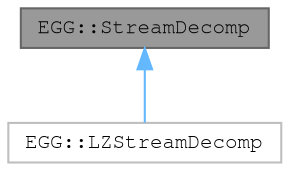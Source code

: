 digraph "EGG::StreamDecomp"
{
 // LATEX_PDF_SIZE
  bgcolor="transparent";
  edge [fontname=FreeMono,fontsize=10,labelfontname=FreeMono,labelfontsize=10];
  node [fontname=FreeMono,fontsize=10,shape=box,height=0.2,width=0.4];
  Node1 [label="EGG::StreamDecomp",height=0.2,width=0.4,color="gray40", fillcolor="grey60", style="filled", fontcolor="black",tooltip="Interface for streamed decompression."];
  Node1 -> Node2 [dir="back",color="steelblue1",style="solid"];
  Node2 [label="EGG::LZStreamDecomp",height=0.2,width=0.4,color="grey75", fillcolor="white", style="filled",URL="$class_e_g_g_1_1_l_z_stream_decomp.html",tooltip=" "];
}
